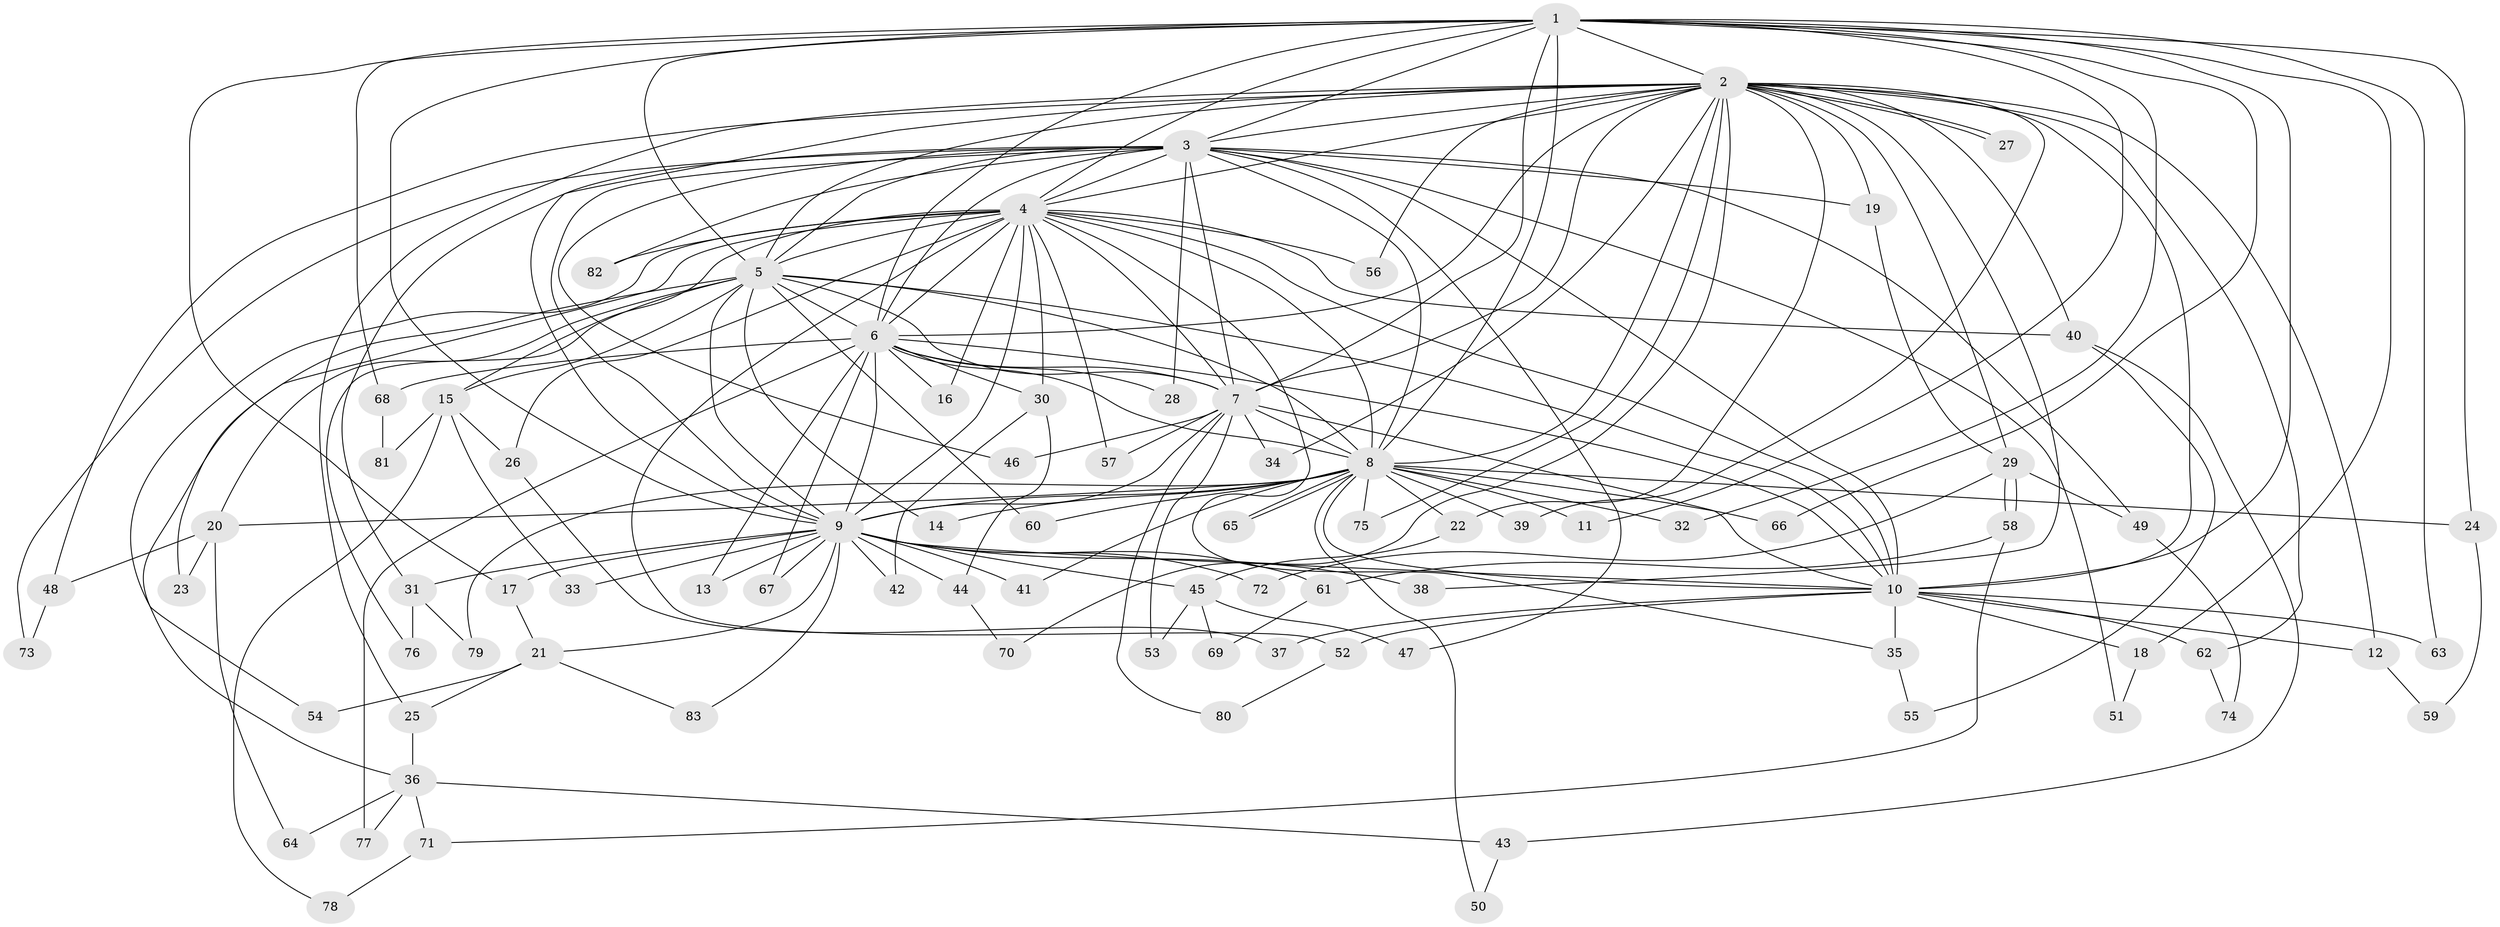 // Generated by graph-tools (version 1.1) at 2025/49/03/09/25 03:49:34]
// undirected, 83 vertices, 191 edges
graph export_dot {
graph [start="1"]
  node [color=gray90,style=filled];
  1;
  2;
  3;
  4;
  5;
  6;
  7;
  8;
  9;
  10;
  11;
  12;
  13;
  14;
  15;
  16;
  17;
  18;
  19;
  20;
  21;
  22;
  23;
  24;
  25;
  26;
  27;
  28;
  29;
  30;
  31;
  32;
  33;
  34;
  35;
  36;
  37;
  38;
  39;
  40;
  41;
  42;
  43;
  44;
  45;
  46;
  47;
  48;
  49;
  50;
  51;
  52;
  53;
  54;
  55;
  56;
  57;
  58;
  59;
  60;
  61;
  62;
  63;
  64;
  65;
  66;
  67;
  68;
  69;
  70;
  71;
  72;
  73;
  74;
  75;
  76;
  77;
  78;
  79;
  80;
  81;
  82;
  83;
  1 -- 2;
  1 -- 3;
  1 -- 4;
  1 -- 5;
  1 -- 6;
  1 -- 7;
  1 -- 8;
  1 -- 9;
  1 -- 10;
  1 -- 11;
  1 -- 17;
  1 -- 18;
  1 -- 24;
  1 -- 32;
  1 -- 63;
  1 -- 66;
  1 -- 68;
  2 -- 3;
  2 -- 4;
  2 -- 5;
  2 -- 6;
  2 -- 7;
  2 -- 8;
  2 -- 9;
  2 -- 10;
  2 -- 12;
  2 -- 19;
  2 -- 22;
  2 -- 25;
  2 -- 27;
  2 -- 27;
  2 -- 29;
  2 -- 34;
  2 -- 38;
  2 -- 39;
  2 -- 40;
  2 -- 48;
  2 -- 56;
  2 -- 62;
  2 -- 70;
  2 -- 75;
  3 -- 4;
  3 -- 5;
  3 -- 6;
  3 -- 7;
  3 -- 8;
  3 -- 9;
  3 -- 10;
  3 -- 19;
  3 -- 28;
  3 -- 31;
  3 -- 46;
  3 -- 47;
  3 -- 49;
  3 -- 51;
  3 -- 73;
  3 -- 82;
  4 -- 5;
  4 -- 6;
  4 -- 7;
  4 -- 8;
  4 -- 9;
  4 -- 10;
  4 -- 15;
  4 -- 16;
  4 -- 23;
  4 -- 26;
  4 -- 30;
  4 -- 35;
  4 -- 40;
  4 -- 52;
  4 -- 54;
  4 -- 56;
  4 -- 57;
  4 -- 82;
  5 -- 6;
  5 -- 7;
  5 -- 8;
  5 -- 9;
  5 -- 10;
  5 -- 14;
  5 -- 15;
  5 -- 20;
  5 -- 36;
  5 -- 60;
  5 -- 76;
  6 -- 7;
  6 -- 8;
  6 -- 9;
  6 -- 10;
  6 -- 13;
  6 -- 16;
  6 -- 28;
  6 -- 30;
  6 -- 67;
  6 -- 68;
  6 -- 77;
  7 -- 8;
  7 -- 9;
  7 -- 10;
  7 -- 34;
  7 -- 46;
  7 -- 53;
  7 -- 57;
  7 -- 80;
  8 -- 9;
  8 -- 10;
  8 -- 11;
  8 -- 14;
  8 -- 20;
  8 -- 22;
  8 -- 24;
  8 -- 32;
  8 -- 39;
  8 -- 41;
  8 -- 50;
  8 -- 60;
  8 -- 65;
  8 -- 65;
  8 -- 66;
  8 -- 75;
  8 -- 79;
  9 -- 10;
  9 -- 13;
  9 -- 17;
  9 -- 21;
  9 -- 31;
  9 -- 33;
  9 -- 38;
  9 -- 41;
  9 -- 42;
  9 -- 44;
  9 -- 45;
  9 -- 61;
  9 -- 67;
  9 -- 72;
  9 -- 83;
  10 -- 12;
  10 -- 18;
  10 -- 35;
  10 -- 37;
  10 -- 52;
  10 -- 62;
  10 -- 63;
  12 -- 59;
  15 -- 26;
  15 -- 33;
  15 -- 78;
  15 -- 81;
  17 -- 21;
  18 -- 51;
  19 -- 29;
  20 -- 23;
  20 -- 48;
  20 -- 64;
  21 -- 25;
  21 -- 54;
  21 -- 83;
  22 -- 45;
  24 -- 59;
  25 -- 36;
  26 -- 37;
  29 -- 49;
  29 -- 58;
  29 -- 58;
  29 -- 72;
  30 -- 42;
  30 -- 44;
  31 -- 76;
  31 -- 79;
  35 -- 55;
  36 -- 43;
  36 -- 64;
  36 -- 71;
  36 -- 77;
  40 -- 43;
  40 -- 55;
  43 -- 50;
  44 -- 70;
  45 -- 47;
  45 -- 53;
  45 -- 69;
  48 -- 73;
  49 -- 74;
  52 -- 80;
  58 -- 61;
  58 -- 71;
  61 -- 69;
  62 -- 74;
  68 -- 81;
  71 -- 78;
}
